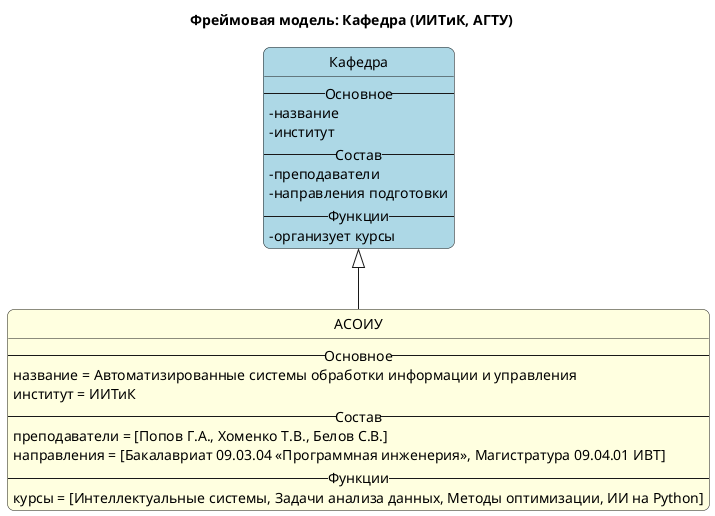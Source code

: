 @startuml Фреймовая_модель_АСОИУ_кафедра
title Фреймовая модель: Кафедра (ИИТиК, АГТУ)

skinparam classAttributeIconSize 0
skinparam shadowing true
skinparam roundcorner 15
skinparam style strictuml

class Кафедра #LightBlue {
-- Основное --
  - название
  - институт
-- Состав --
  - преподаватели
  - направления подготовки
-- Функции --
  - организует курсы
}

' === Наследование ===
class "АСОИУ" extends Кафедра

' === Фреймы: Кафедра ===
class "АСОИУ" #LightYellow {
-- Основное --
  название = Автоматизированные системы обработки информации и управления
  институт = ИИТиК
-- Состав --
  преподаватели = [Попов Г.А., Хоменко Т.В., Белов С.В.]
  направления = [Бакалавриат 09.03.04 «Программная инженерия», Магистратура 09.04.01 ИВТ]
-- Функции --
  курсы = [Интеллектуальные системы, Задачи анализа данных, Методы оптимизации, ИИ на Python]
}

@enduml
